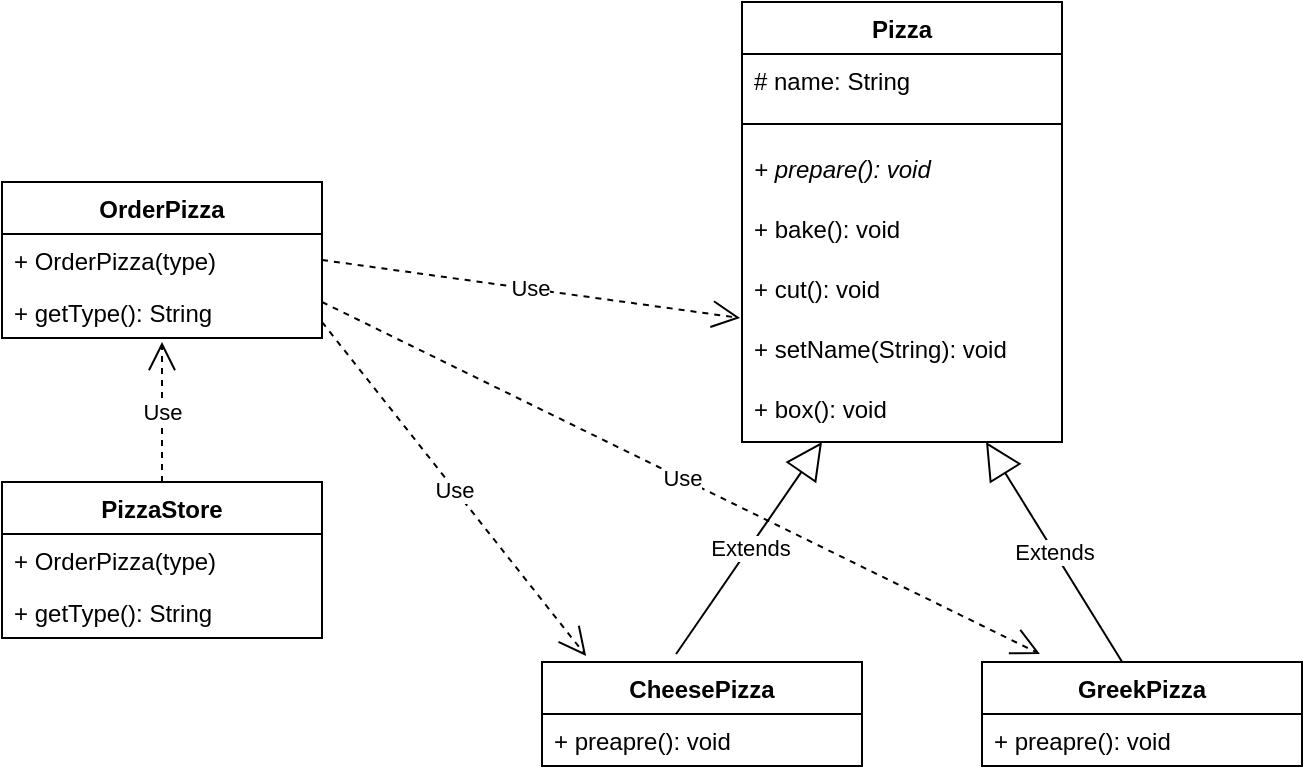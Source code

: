<mxfile version="15.3.4" type="github">
  <diagram id="pIptp4TYRPUK4phRxnv4" name="Page-1">
    <mxGraphModel dx="1422" dy="762" grid="1" gridSize="10" guides="1" tooltips="1" connect="1" arrows="1" fold="1" page="1" pageScale="1" pageWidth="827" pageHeight="1169" math="0" shadow="0">
      <root>
        <mxCell id="0" />
        <mxCell id="1" parent="0" />
        <mxCell id="OAONONwHoqXFmjPABV9t-5" value="Pizza" style="swimlane;fontStyle=1;align=center;verticalAlign=top;childLayout=stackLayout;horizontal=1;startSize=26;horizontalStack=0;resizeParent=1;resizeParentMax=0;resizeLast=0;collapsible=1;marginBottom=0;hachureGap=4;pointerEvents=0;" vertex="1" parent="1">
          <mxGeometry x="500" y="220" width="160" height="220" as="geometry">
            <mxRectangle x="410" y="290" width="60" height="26" as="alternateBounds" />
          </mxGeometry>
        </mxCell>
        <mxCell id="OAONONwHoqXFmjPABV9t-6" value="# name: String" style="text;strokeColor=none;fillColor=none;align=left;verticalAlign=top;spacingLeft=4;spacingRight=4;overflow=hidden;rotatable=0;points=[[0,0.5],[1,0.5]];portConstraint=eastwest;" vertex="1" parent="OAONONwHoqXFmjPABV9t-5">
          <mxGeometry y="26" width="160" height="26" as="geometry" />
        </mxCell>
        <mxCell id="OAONONwHoqXFmjPABV9t-7" value="" style="line;strokeWidth=1;fillColor=none;align=left;verticalAlign=middle;spacingTop=-1;spacingLeft=3;spacingRight=3;rotatable=0;labelPosition=right;points=[];portConstraint=eastwest;" vertex="1" parent="OAONONwHoqXFmjPABV9t-5">
          <mxGeometry y="52" width="160" height="18" as="geometry" />
        </mxCell>
        <mxCell id="OAONONwHoqXFmjPABV9t-8" value="+ prepare(): void" style="text;strokeColor=none;fillColor=none;align=left;verticalAlign=top;spacingLeft=4;spacingRight=4;overflow=hidden;rotatable=0;points=[[0,0.5],[1,0.5]];portConstraint=eastwest;fontStyle=2" vertex="1" parent="OAONONwHoqXFmjPABV9t-5">
          <mxGeometry y="70" width="160" height="30" as="geometry" />
        </mxCell>
        <mxCell id="OAONONwHoqXFmjPABV9t-15" value="+ bake(): void" style="text;strokeColor=none;fillColor=none;align=left;verticalAlign=top;spacingLeft=4;spacingRight=4;overflow=hidden;rotatable=0;points=[[0,0.5],[1,0.5]];portConstraint=eastwest;fontStyle=0" vertex="1" parent="OAONONwHoqXFmjPABV9t-5">
          <mxGeometry y="100" width="160" height="30" as="geometry" />
        </mxCell>
        <mxCell id="OAONONwHoqXFmjPABV9t-16" value="+ cut(): void" style="text;strokeColor=none;fillColor=none;align=left;verticalAlign=top;spacingLeft=4;spacingRight=4;overflow=hidden;rotatable=0;points=[[0,0.5],[1,0.5]];portConstraint=eastwest;fontStyle=0" vertex="1" parent="OAONONwHoqXFmjPABV9t-5">
          <mxGeometry y="130" width="160" height="30" as="geometry" />
        </mxCell>
        <mxCell id="OAONONwHoqXFmjPABV9t-18" value="+ setName(String): void" style="text;strokeColor=none;fillColor=none;align=left;verticalAlign=top;spacingLeft=4;spacingRight=4;overflow=hidden;rotatable=0;points=[[0,0.5],[1,0.5]];portConstraint=eastwest;fontStyle=0" vertex="1" parent="OAONONwHoqXFmjPABV9t-5">
          <mxGeometry y="160" width="160" height="30" as="geometry" />
        </mxCell>
        <mxCell id="OAONONwHoqXFmjPABV9t-17" value="+ box(): void" style="text;strokeColor=none;fillColor=none;align=left;verticalAlign=top;spacingLeft=4;spacingRight=4;overflow=hidden;rotatable=0;points=[[0,0.5],[1,0.5]];portConstraint=eastwest;fontStyle=0" vertex="1" parent="OAONONwHoqXFmjPABV9t-5">
          <mxGeometry y="190" width="160" height="30" as="geometry" />
        </mxCell>
        <mxCell id="OAONONwHoqXFmjPABV9t-23" value="CheesePizza" style="swimlane;fontStyle=1;align=center;verticalAlign=top;childLayout=stackLayout;horizontal=1;startSize=26;horizontalStack=0;resizeParent=1;resizeParentMax=0;resizeLast=0;collapsible=1;marginBottom=0;hachureGap=4;pointerEvents=0;" vertex="1" parent="1">
          <mxGeometry x="400" y="550" width="160" height="52" as="geometry" />
        </mxCell>
        <mxCell id="OAONONwHoqXFmjPABV9t-26" value="+ preapre(): void" style="text;strokeColor=none;fillColor=none;align=left;verticalAlign=top;spacingLeft=4;spacingRight=4;overflow=hidden;rotatable=0;points=[[0,0.5],[1,0.5]];portConstraint=eastwest;" vertex="1" parent="OAONONwHoqXFmjPABV9t-23">
          <mxGeometry y="26" width="160" height="26" as="geometry" />
        </mxCell>
        <mxCell id="OAONONwHoqXFmjPABV9t-31" value="GreekPizza" style="swimlane;fontStyle=1;align=center;verticalAlign=top;childLayout=stackLayout;horizontal=1;startSize=26;horizontalStack=0;resizeParent=1;resizeParentMax=0;resizeLast=0;collapsible=1;marginBottom=0;hachureGap=4;pointerEvents=0;" vertex="1" parent="1">
          <mxGeometry x="620" y="550" width="160" height="52" as="geometry" />
        </mxCell>
        <mxCell id="OAONONwHoqXFmjPABV9t-32" value="+ preapre(): void" style="text;strokeColor=none;fillColor=none;align=left;verticalAlign=top;spacingLeft=4;spacingRight=4;overflow=hidden;rotatable=0;points=[[0,0.5],[1,0.5]];portConstraint=eastwest;" vertex="1" parent="OAONONwHoqXFmjPABV9t-31">
          <mxGeometry y="26" width="160" height="26" as="geometry" />
        </mxCell>
        <mxCell id="OAONONwHoqXFmjPABV9t-33" value="Extends" style="endArrow=block;endSize=16;endFill=0;html=1;sourcePerimeterSpacing=8;targetPerimeterSpacing=8;exitX=0.419;exitY=-0.077;exitDx=0;exitDy=0;exitPerimeter=0;entryX=0.125;entryY=1;entryDx=0;entryDy=0;entryPerimeter=0;" edge="1" parent="1" source="OAONONwHoqXFmjPABV9t-23">
          <mxGeometry width="160" relative="1" as="geometry">
            <mxPoint x="350" y="390" as="sourcePoint" />
            <mxPoint x="540" y="440" as="targetPoint" />
          </mxGeometry>
        </mxCell>
        <mxCell id="OAONONwHoqXFmjPABV9t-34" value="Extends" style="endArrow=block;endSize=16;endFill=0;html=1;sourcePerimeterSpacing=8;targetPerimeterSpacing=8;exitX=0.438;exitY=0;exitDx=0;exitDy=0;exitPerimeter=0;" edge="1" parent="1" source="OAONONwHoqXFmjPABV9t-31">
          <mxGeometry width="160" relative="1" as="geometry">
            <mxPoint x="560" y="500" as="sourcePoint" />
            <mxPoint x="622" y="440" as="targetPoint" />
          </mxGeometry>
        </mxCell>
        <mxCell id="OAONONwHoqXFmjPABV9t-36" value="OrderPizza" style="swimlane;fontStyle=1;align=center;verticalAlign=top;childLayout=stackLayout;horizontal=1;startSize=26;horizontalStack=0;resizeParent=1;resizeParentMax=0;resizeLast=0;collapsible=1;marginBottom=0;hachureGap=4;pointerEvents=0;" vertex="1" parent="1">
          <mxGeometry x="130" y="310" width="160" height="78" as="geometry">
            <mxRectangle x="130" y="310" width="100" height="26" as="alternateBounds" />
          </mxGeometry>
        </mxCell>
        <mxCell id="OAONONwHoqXFmjPABV9t-39" value="+ OrderPizza(type)" style="text;strokeColor=none;fillColor=none;align=left;verticalAlign=top;spacingLeft=4;spacingRight=4;overflow=hidden;rotatable=0;points=[[0,0.5],[1,0.5]];portConstraint=eastwest;" vertex="1" parent="OAONONwHoqXFmjPABV9t-36">
          <mxGeometry y="26" width="160" height="26" as="geometry" />
        </mxCell>
        <mxCell id="OAONONwHoqXFmjPABV9t-40" value="+ getType(): String" style="text;strokeColor=none;fillColor=none;align=left;verticalAlign=top;spacingLeft=4;spacingRight=4;overflow=hidden;rotatable=0;points=[[0,0.5],[1,0.5]];portConstraint=eastwest;" vertex="1" parent="OAONONwHoqXFmjPABV9t-36">
          <mxGeometry y="52" width="160" height="26" as="geometry" />
        </mxCell>
        <mxCell id="OAONONwHoqXFmjPABV9t-41" value="PizzaStore" style="swimlane;fontStyle=1;align=center;verticalAlign=top;childLayout=stackLayout;horizontal=1;startSize=26;horizontalStack=0;resizeParent=1;resizeParentMax=0;resizeLast=0;collapsible=1;marginBottom=0;hachureGap=4;pointerEvents=0;" vertex="1" parent="1">
          <mxGeometry x="130" y="460" width="160" height="78" as="geometry">
            <mxRectangle x="130" y="310" width="100" height="26" as="alternateBounds" />
          </mxGeometry>
        </mxCell>
        <mxCell id="OAONONwHoqXFmjPABV9t-42" value="+ OrderPizza(type)" style="text;strokeColor=none;fillColor=none;align=left;verticalAlign=top;spacingLeft=4;spacingRight=4;overflow=hidden;rotatable=0;points=[[0,0.5],[1,0.5]];portConstraint=eastwest;" vertex="1" parent="OAONONwHoqXFmjPABV9t-41">
          <mxGeometry y="26" width="160" height="26" as="geometry" />
        </mxCell>
        <mxCell id="OAONONwHoqXFmjPABV9t-43" value="+ getType(): String" style="text;strokeColor=none;fillColor=none;align=left;verticalAlign=top;spacingLeft=4;spacingRight=4;overflow=hidden;rotatable=0;points=[[0,0.5],[1,0.5]];portConstraint=eastwest;" vertex="1" parent="OAONONwHoqXFmjPABV9t-41">
          <mxGeometry y="52" width="160" height="26" as="geometry" />
        </mxCell>
        <mxCell id="OAONONwHoqXFmjPABV9t-44" value="Use" style="endArrow=open;endSize=12;dashed=1;html=1;sourcePerimeterSpacing=8;targetPerimeterSpacing=8;exitX=1;exitY=0.5;exitDx=0;exitDy=0;entryX=-0.006;entryY=-0.067;entryDx=0;entryDy=0;entryPerimeter=0;" edge="1" parent="1" source="OAONONwHoqXFmjPABV9t-39" target="OAONONwHoqXFmjPABV9t-18">
          <mxGeometry width="160" relative="1" as="geometry">
            <mxPoint x="330" y="390" as="sourcePoint" />
            <mxPoint x="490" y="390" as="targetPoint" />
            <Array as="points" />
          </mxGeometry>
        </mxCell>
        <mxCell id="OAONONwHoqXFmjPABV9t-45" value="Use" style="endArrow=open;endSize=12;dashed=1;html=1;sourcePerimeterSpacing=8;targetPerimeterSpacing=8;entryX=0.138;entryY=-0.058;entryDx=0;entryDy=0;entryPerimeter=0;" edge="1" parent="1" target="OAONONwHoqXFmjPABV9t-23">
          <mxGeometry width="160" relative="1" as="geometry">
            <mxPoint x="290" y="380" as="sourcePoint" />
            <mxPoint x="450" y="380" as="targetPoint" />
          </mxGeometry>
        </mxCell>
        <mxCell id="OAONONwHoqXFmjPABV9t-46" value="Use" style="endArrow=open;endSize=12;dashed=1;html=1;sourcePerimeterSpacing=8;targetPerimeterSpacing=8;entryX=0.181;entryY=-0.077;entryDx=0;entryDy=0;entryPerimeter=0;" edge="1" parent="1" target="OAONONwHoqXFmjPABV9t-31">
          <mxGeometry width="160" relative="1" as="geometry">
            <mxPoint x="290" y="370" as="sourcePoint" />
            <mxPoint x="450" y="370" as="targetPoint" />
          </mxGeometry>
        </mxCell>
        <mxCell id="OAONONwHoqXFmjPABV9t-47" value="Use" style="endArrow=open;endSize=12;dashed=1;html=1;sourcePerimeterSpacing=8;targetPerimeterSpacing=8;exitX=0.5;exitY=0;exitDx=0;exitDy=0;" edge="1" parent="1" source="OAONONwHoqXFmjPABV9t-41">
          <mxGeometry width="160" relative="1" as="geometry">
            <mxPoint x="180" y="430" as="sourcePoint" />
            <mxPoint x="210" y="390" as="targetPoint" />
          </mxGeometry>
        </mxCell>
      </root>
    </mxGraphModel>
  </diagram>
</mxfile>
